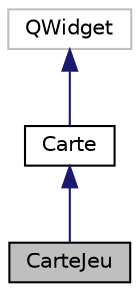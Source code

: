 digraph "CarteJeu"
{
  edge [fontname="Helvetica",fontsize="10",labelfontname="Helvetica",labelfontsize="10"];
  node [fontname="Helvetica",fontsize="10",shape=record];
  Node1 [label="CarteJeu",height=0.2,width=0.4,color="black", fillcolor="grey75", style="filled", fontcolor="black"];
  Node2 -> Node1 [dir="back",color="midnightblue",fontsize="10",style="solid",fontname="Helvetica"];
  Node2 [label="Carte",height=0.2,width=0.4,color="black", fillcolor="white", style="filled",URL="$class_carte.html",tooltip="classe representant une Carte "];
  Node3 -> Node2 [dir="back",color="midnightblue",fontsize="10",style="solid",fontname="Helvetica"];
  Node3 [label="QWidget",height=0.2,width=0.4,color="grey75", fillcolor="white", style="filled"];
}
